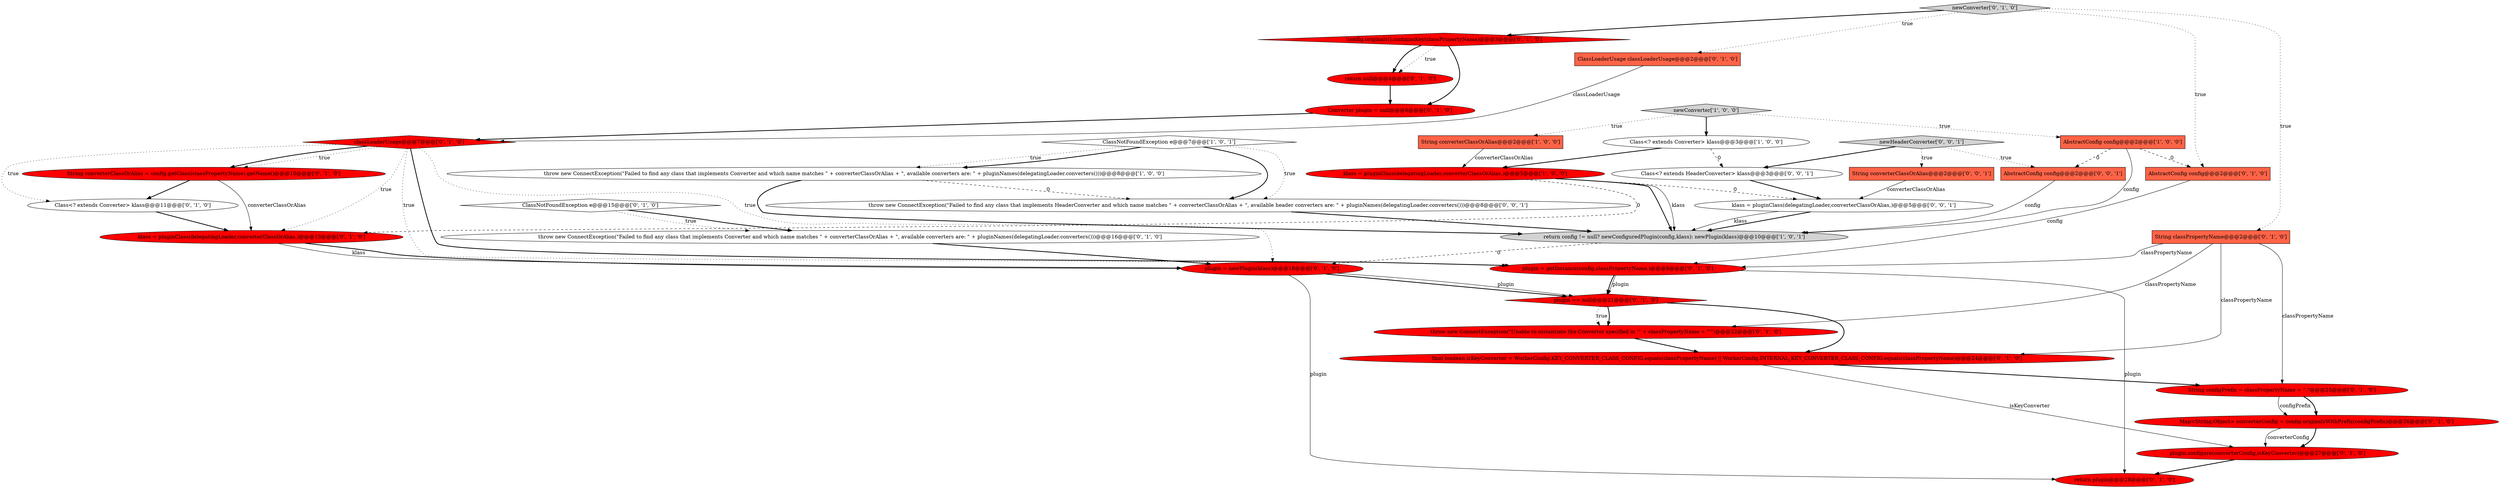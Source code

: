digraph {
14 [style = filled, label = "classLoaderUsage@@@7@@@['0', '1', '0']", fillcolor = red, shape = diamond image = "AAA1AAABBB2BBB"];
2 [style = filled, label = "ClassNotFoundException e@@@7@@@['1', '0', '1']", fillcolor = white, shape = diamond image = "AAA0AAABBB1BBB"];
17 [style = filled, label = "return plugin@@@28@@@['0', '1', '0']", fillcolor = red, shape = ellipse image = "AAA1AAABBB2BBB"];
32 [style = filled, label = "throw new ConnectException(\"Failed to find any class that implements HeaderConverter and which name matches \" + converterClassOrAlias + \", available header converters are: \" + pluginNames(delegatingLoader.converters()))@@@8@@@['0', '0', '1']", fillcolor = white, shape = ellipse image = "AAA0AAABBB3BBB"];
22 [style = filled, label = "ClassLoaderUsage classLoaderUsage@@@2@@@['0', '1', '0']", fillcolor = tomato, shape = box image = "AAA0AAABBB2BBB"];
30 [style = filled, label = "String converterClassOrAlias@@@2@@@['0', '0', '1']", fillcolor = tomato, shape = box image = "AAA0AAABBB3BBB"];
18 [style = filled, label = "return null@@@4@@@['0', '1', '0']", fillcolor = red, shape = ellipse image = "AAA1AAABBB2BBB"];
19 [style = filled, label = "plugin = getInstance(config,classPropertyName,)@@@8@@@['0', '1', '0']", fillcolor = red, shape = ellipse image = "AAA1AAABBB2BBB"];
15 [style = filled, label = "final boolean isKeyConverter = WorkerConfig.KEY_CONVERTER_CLASS_CONFIG.equals(classPropertyName) || WorkerConfig.INTERNAL_KEY_CONVERTER_CLASS_CONFIG.equals(classPropertyName)@@@24@@@['0', '1', '0']", fillcolor = red, shape = ellipse image = "AAA1AAABBB2BBB"];
12 [style = filled, label = "plugin == null@@@21@@@['0', '1', '0']", fillcolor = red, shape = diamond image = "AAA1AAABBB2BBB"];
3 [style = filled, label = "String converterClassOrAlias@@@2@@@['1', '0', '0']", fillcolor = tomato, shape = box image = "AAA0AAABBB1BBB"];
35 [style = filled, label = "newHeaderConverter['0', '0', '1']", fillcolor = lightgray, shape = diamond image = "AAA0AAABBB3BBB"];
8 [style = filled, label = "newConverter['0', '1', '0']", fillcolor = lightgray, shape = diamond image = "AAA0AAABBB2BBB"];
28 [style = filled, label = "AbstractConfig config@@@2@@@['0', '1', '0']", fillcolor = tomato, shape = box image = "AAA1AAABBB2BBB"];
0 [style = filled, label = "throw new ConnectException(\"Failed to find any class that implements Converter and which name matches \" + converterClassOrAlias + \", available converters are: \" + pluginNames(delegatingLoader.converters()))@@@8@@@['1', '0', '0']", fillcolor = white, shape = ellipse image = "AAA0AAABBB1BBB"];
6 [style = filled, label = "return config != null? newConfiguredPlugin(config,klass): newPlugin(klass)@@@10@@@['1', '0', '1']", fillcolor = lightgray, shape = ellipse image = "AAA0AAABBB1BBB"];
4 [style = filled, label = "klass = pluginClass(delegatingLoader,converterClassOrAlias,)@@@5@@@['1', '0', '0']", fillcolor = red, shape = ellipse image = "AAA1AAABBB1BBB"];
20 [style = filled, label = "plugin = newPlugin(klass)@@@18@@@['0', '1', '0']", fillcolor = red, shape = ellipse image = "AAA1AAABBB2BBB"];
21 [style = filled, label = "Converter plugin = null@@@6@@@['0', '1', '0']", fillcolor = red, shape = ellipse image = "AAA1AAABBB2BBB"];
1 [style = filled, label = "newConverter['1', '0', '0']", fillcolor = lightgray, shape = diamond image = "AAA0AAABBB1BBB"];
13 [style = filled, label = "throw new ConnectException(\"Unable to instantiate the Converter specified in '\" + classPropertyName + \"'\")@@@22@@@['0', '1', '0']", fillcolor = red, shape = ellipse image = "AAA1AAABBB2BBB"];
31 [style = filled, label = "AbstractConfig config@@@2@@@['0', '0', '1']", fillcolor = tomato, shape = box image = "AAA0AAABBB3BBB"];
23 [style = filled, label = "ClassNotFoundException e@@@15@@@['0', '1', '0']", fillcolor = white, shape = diamond image = "AAA0AAABBB2BBB"];
16 [style = filled, label = "Map<String,Object> converterConfig = config.originalsWithPrefix(configPrefix)@@@26@@@['0', '1', '0']", fillcolor = red, shape = ellipse image = "AAA1AAABBB2BBB"];
33 [style = filled, label = "klass = pluginClass(delegatingLoader,converterClassOrAlias,)@@@5@@@['0', '0', '1']", fillcolor = white, shape = ellipse image = "AAA0AAABBB3BBB"];
7 [style = filled, label = "Class<? extends Converter> klass@@@3@@@['1', '0', '0']", fillcolor = white, shape = ellipse image = "AAA0AAABBB1BBB"];
27 [style = filled, label = "String configPrefix = classPropertyName + \".\"@@@25@@@['0', '1', '0']", fillcolor = red, shape = ellipse image = "AAA1AAABBB2BBB"];
25 [style = filled, label = "Class<? extends Converter> klass@@@11@@@['0', '1', '0']", fillcolor = white, shape = ellipse image = "AAA0AAABBB2BBB"];
11 [style = filled, label = "String converterClassOrAlias = config.getClass(classPropertyName).getName()@@@10@@@['0', '1', '0']", fillcolor = red, shape = ellipse image = "AAA1AAABBB2BBB"];
29 [style = filled, label = "plugin.configure(converterConfig,isKeyConverter)@@@27@@@['0', '1', '0']", fillcolor = red, shape = ellipse image = "AAA1AAABBB2BBB"];
5 [style = filled, label = "AbstractConfig config@@@2@@@['1', '0', '0']", fillcolor = tomato, shape = box image = "AAA1AAABBB1BBB"];
34 [style = filled, label = "Class<? extends HeaderConverter> klass@@@3@@@['0', '0', '1']", fillcolor = white, shape = ellipse image = "AAA0AAABBB3BBB"];
10 [style = filled, label = "throw new ConnectException(\"Failed to find any class that implements Converter and which name matches \" + converterClassOrAlias + \", available converters are: \" + pluginNames(delegatingLoader.converters()))@@@16@@@['0', '1', '0']", fillcolor = white, shape = ellipse image = "AAA0AAABBB2BBB"];
9 [style = filled, label = "String classPropertyName@@@2@@@['0', '1', '0']", fillcolor = tomato, shape = box image = "AAA0AAABBB2BBB"];
26 [style = filled, label = "klass = pluginClass(delegatingLoader,converterClassOrAlias,)@@@13@@@['0', '1', '0']", fillcolor = red, shape = ellipse image = "AAA1AAABBB2BBB"];
24 [style = filled, label = "!config.originals().containsKey(classPropertyName)@@@3@@@['0', '1', '0']", fillcolor = red, shape = diamond image = "AAA1AAABBB2BBB"];
8->28 [style = dotted, label="true"];
10->20 [style = bold, label=""];
29->17 [style = bold, label=""];
2->0 [style = dotted, label="true"];
20->17 [style = solid, label="plugin"];
14->19 [style = dotted, label="true"];
19->12 [style = bold, label=""];
4->6 [style = bold, label=""];
0->6 [style = bold, label=""];
11->26 [style = solid, label="converterClassOrAlias"];
14->26 [style = dotted, label="true"];
6->20 [style = dashed, label="0"];
33->6 [style = bold, label=""];
33->6 [style = solid, label="klass"];
16->29 [style = bold, label=""];
0->32 [style = dashed, label="0"];
15->29 [style = solid, label="isKeyConverter"];
12->15 [style = bold, label=""];
34->33 [style = bold, label=""];
26->20 [style = solid, label="klass"];
19->12 [style = solid, label="plugin"];
5->6 [style = solid, label="config"];
14->19 [style = bold, label=""];
24->18 [style = dotted, label="true"];
4->26 [style = dashed, label="0"];
7->4 [style = bold, label=""];
27->16 [style = bold, label=""];
9->13 [style = solid, label="classPropertyName"];
24->18 [style = bold, label=""];
1->7 [style = bold, label=""];
35->31 [style = dotted, label="true"];
32->6 [style = bold, label=""];
35->30 [style = dotted, label="true"];
31->6 [style = solid, label="config"];
4->33 [style = dashed, label="0"];
1->3 [style = dotted, label="true"];
22->14 [style = solid, label="classLoaderUsage"];
9->15 [style = solid, label="classPropertyName"];
14->20 [style = dotted, label="true"];
12->13 [style = bold, label=""];
2->32 [style = dotted, label="true"];
3->4 [style = solid, label="converterClassOrAlias"];
2->0 [style = bold, label=""];
23->10 [style = dotted, label="true"];
12->13 [style = dotted, label="true"];
5->28 [style = dashed, label="0"];
24->21 [style = bold, label=""];
9->19 [style = solid, label="classPropertyName"];
16->29 [style = solid, label="converterConfig"];
25->26 [style = bold, label=""];
20->12 [style = bold, label=""];
14->25 [style = dotted, label="true"];
8->22 [style = dotted, label="true"];
23->10 [style = bold, label=""];
5->31 [style = dashed, label="0"];
20->12 [style = solid, label="plugin"];
19->17 [style = solid, label="plugin"];
14->11 [style = dotted, label="true"];
9->27 [style = solid, label="classPropertyName"];
28->19 [style = solid, label="config"];
13->15 [style = bold, label=""];
18->21 [style = bold, label=""];
2->32 [style = bold, label=""];
8->9 [style = dotted, label="true"];
35->34 [style = bold, label=""];
4->6 [style = solid, label="klass"];
15->27 [style = bold, label=""];
27->16 [style = solid, label="configPrefix"];
14->11 [style = bold, label=""];
1->5 [style = dotted, label="true"];
7->34 [style = dashed, label="0"];
26->20 [style = bold, label=""];
11->25 [style = bold, label=""];
30->33 [style = solid, label="converterClassOrAlias"];
21->14 [style = bold, label=""];
8->24 [style = bold, label=""];
}
